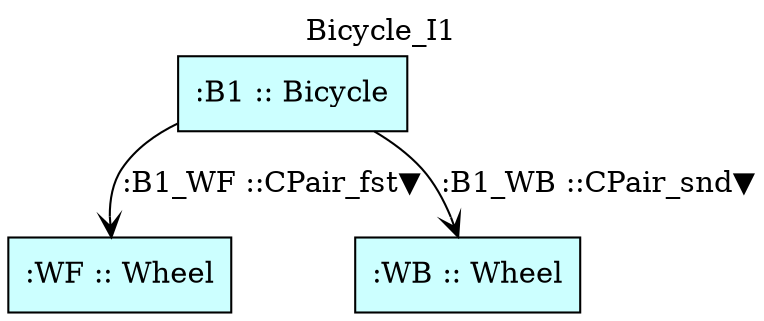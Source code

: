 digraph {graph[label=Bicycle_I1,labelloc=tl,labelfontsize=12];
"B1"[shape=box,fillcolor="#CCFFFF",style = filled,label=":B1 :: Bicycle"];
"WF"[shape=box,fillcolor="#CCFFFF",style = filled,label=":WF :: Wheel"];
"WB"[shape=box,fillcolor="#CCFFFF",style = filled,label=":WB :: Wheel"];

"B1"->"WF"[label=":B1_WF ::CPair_fst▼",arrowhead=vee];
"B1"->"WB"[label=":B1_WB ::CPair_snd▼",arrowhead=vee];
}